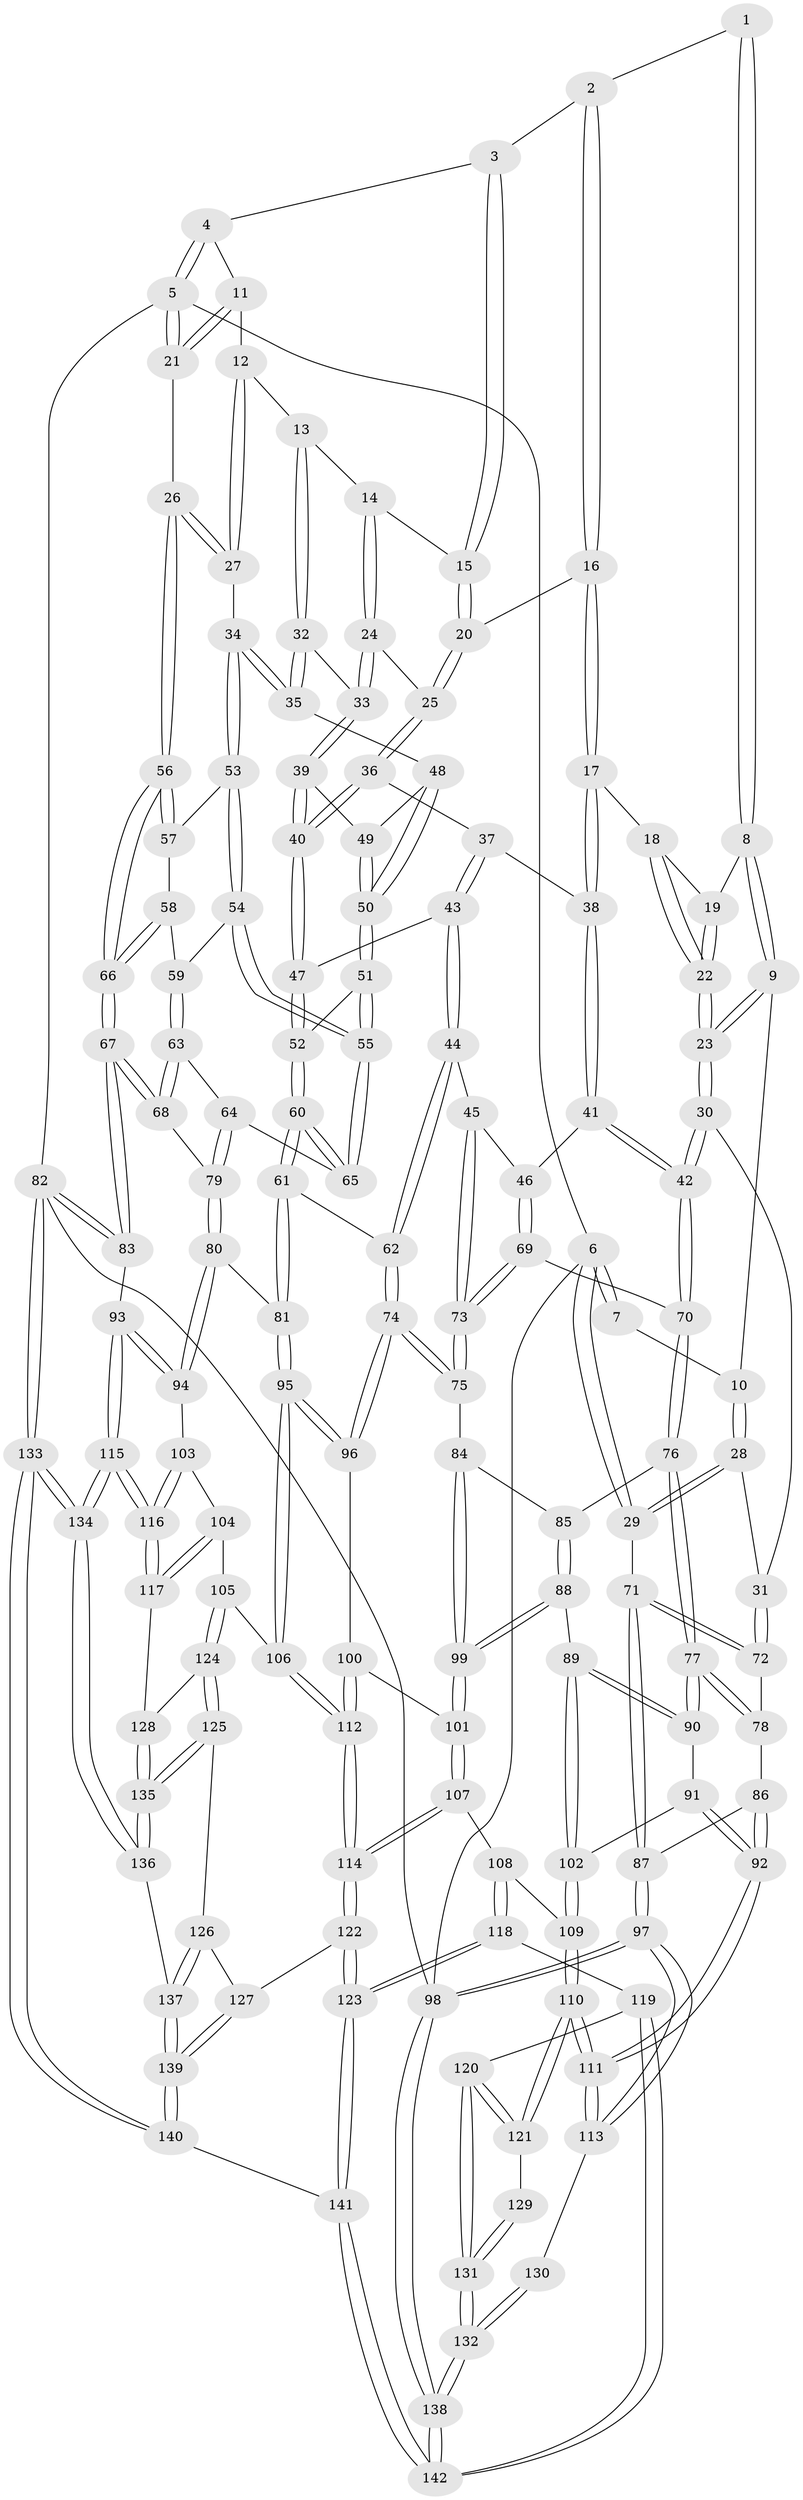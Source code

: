 // coarse degree distribution, {4: 0.30303030303030304, 7: 0.010101010101010102, 6: 0.1717171717171717, 3: 0.0707070707070707, 5: 0.43434343434343436, 9: 0.010101010101010102}
// Generated by graph-tools (version 1.1) at 2025/21/03/04/25 18:21:06]
// undirected, 142 vertices, 352 edges
graph export_dot {
graph [start="1"]
  node [color=gray90,style=filled];
  1 [pos="+0.36872281753878083+0"];
  2 [pos="+0.5328810440892999+0"];
  3 [pos="+0.6661431594124334+0"];
  4 [pos="+0.7808028048098901+0"];
  5 [pos="+1+0"];
  6 [pos="+0+0"];
  7 [pos="+0.001734045627237763+0"];
  8 [pos="+0.30459937559926803+0.04322838738201316"];
  9 [pos="+0.20180026259437375+0.0859991288864977"];
  10 [pos="+0.15570544931723335+0.08627950297299991"];
  11 [pos="+0.8775006299354051+0.05836565750394072"];
  12 [pos="+0.8544190418071144+0.10841818490874032"];
  13 [pos="+0.8490959084288545+0.10995434605652935"];
  14 [pos="+0.7567962895394753+0.06650709843118673"];
  15 [pos="+0.7086663797990996+0"];
  16 [pos="+0.4963448842182397+0.08100197732171985"];
  17 [pos="+0.48188387085342704+0.10820417277671132"];
  18 [pos="+0.4758628987905863+0.10970601242443165"];
  19 [pos="+0.31257379951854597+0.05686091152017886"];
  20 [pos="+0.6330187895624518+0.1299352328493342"];
  21 [pos="+1+0"];
  22 [pos="+0.3293807975551921+0.19314202221666427"];
  23 [pos="+0.31924184276776213+0.21102924769045392"];
  24 [pos="+0.7264093646130759+0.15667466579006192"];
  25 [pos="+0.6407499244669175+0.1518196980119231"];
  26 [pos="+1+0.06623856951245885"];
  27 [pos="+0.9562006741560674+0.14911700723161253"];
  28 [pos="+0.1481390911678979+0.10003956122552667"];
  29 [pos="+0+0.08713184986265234"];
  30 [pos="+0.29623599046720467+0.30474817060599435"];
  31 [pos="+0.12373295592427043+0.279831329363514"];
  32 [pos="+0.8211557240012399+0.19469365711197698"];
  33 [pos="+0.7438793673197179+0.19946761478857114"];
  34 [pos="+0.8804008392199851+0.2677315743805725"];
  35 [pos="+0.862484224841698+0.2583435925186626"];
  36 [pos="+0.6356108945951306+0.1664682102130466"];
  37 [pos="+0.5918475274265627+0.20447969544075364"];
  38 [pos="+0.5010045284834044+0.1697324789567236"];
  39 [pos="+0.7161826250912084+0.25261990618936664"];
  40 [pos="+0.6985733957094217+0.2599918490670106"];
  41 [pos="+0.46619600968903613+0.31316228090685283"];
  42 [pos="+0.3157974593233238+0.32534006126558684"];
  43 [pos="+0.6133067095294172+0.31701713704890566"];
  44 [pos="+0.5609564041763204+0.34074402088055017"];
  45 [pos="+0.5252898794335544+0.3463927517409677"];
  46 [pos="+0.47182196156186623+0.3164136209606648"];
  47 [pos="+0.6392705991747549+0.31767442199875157"];
  48 [pos="+0.8202438901457244+0.2725267930772943"];
  49 [pos="+0.7506171713223352+0.27468371228425287"];
  50 [pos="+0.7760615558194286+0.3510953054687888"];
  51 [pos="+0.7773183044300779+0.3722499132992069"];
  52 [pos="+0.6844098244711296+0.3662205949386192"];
  53 [pos="+0.8841694280205584+0.27436043184465786"];
  54 [pos="+0.8519709087131622+0.3515714301178573"];
  55 [pos="+0.7875589834535122+0.380145005743133"];
  56 [pos="+1+0.3218312534736349"];
  57 [pos="+0.8876516333202821+0.2757957680112798"];
  58 [pos="+0.9445973888700648+0.38252860950692874"];
  59 [pos="+0.8815235249627864+0.38422230530491985"];
  60 [pos="+0.6808081086958118+0.4861688489023496"];
  61 [pos="+0.6761548415049172+0.4964125201579565"];
  62 [pos="+0.6485864399155841+0.49868614495526614"];
  63 [pos="+0.877824490730328+0.42635652715253947"];
  64 [pos="+0.8024309938297134+0.434177989906843"];
  65 [pos="+0.7918224640812431+0.42076876085995973"];
  66 [pos="+1+0.49556956047070216"];
  67 [pos="+1+0.5068526165282956"];
  68 [pos="+0.8986435191609572+0.4535060513469227"];
  69 [pos="+0.43698232532104375+0.4550954903030244"];
  70 [pos="+0.31601382715223036+0.39438283000153546"];
  71 [pos="+0+0.3282571874334315"];
  72 [pos="+0.055230632195856846+0.3110935466801065"];
  73 [pos="+0.5089636976674771+0.4960248725469877"];
  74 [pos="+0.5496104544806625+0.5430173171572997"];
  75 [pos="+0.5147298029004143+0.5250547303170501"];
  76 [pos="+0.3009397066098753+0.46506513774639807"];
  77 [pos="+0.2591242750237913+0.5021430224769653"];
  78 [pos="+0.153841024411157+0.48765737282278626"];
  79 [pos="+0.8230558030410763+0.5154232034489253"];
  80 [pos="+0.8138588418890533+0.5701814717355218"];
  81 [pos="+0.7196615917432864+0.5431216892478137"];
  82 [pos="+1+1"];
  83 [pos="+1+0.5792766553063892"];
  84 [pos="+0.4445906077907958+0.557559199816828"];
  85 [pos="+0.3149812962916824+0.47767380938140463"];
  86 [pos="+0.1226981523750513+0.5278868663714164"];
  87 [pos="+0+0.4943224210089176"];
  88 [pos="+0.35850479316145034+0.6325396401299545"];
  89 [pos="+0.33187445991600334+0.637170173431358"];
  90 [pos="+0.2560578087163967+0.5209087848329704"];
  91 [pos="+0.22034598525597224+0.5959040579914221"];
  92 [pos="+0.12824424947265076+0.6774612779392986"];
  93 [pos="+0.9270141095418186+0.6517499046644641"];
  94 [pos="+0.8583679699331311+0.629423733387377"];
  95 [pos="+0.6238524545146504+0.7090215324261593"];
  96 [pos="+0.5528053536038341+0.55363152243968"];
  97 [pos="+0+0.6847283332247529"];
  98 [pos="+0+1"];
  99 [pos="+0.4066348218728496+0.6386052652626512"];
  100 [pos="+0.47397234181570214+0.6808721959727547"];
  101 [pos="+0.4195741723502807+0.6683833173028754"];
  102 [pos="+0.30815880315775573+0.6542852714084822"];
  103 [pos="+0.7670156769837496+0.6889322738089433"];
  104 [pos="+0.6639627872986883+0.7164506822703777"];
  105 [pos="+0.625823927957141+0.715551720743307"];
  106 [pos="+0.6244106586943243+0.7147953207688192"];
  107 [pos="+0.3903646198871365+0.758432269736429"];
  108 [pos="+0.37727735161994075+0.7629355870816327"];
  109 [pos="+0.27401830300784413+0.7223640473347878"];
  110 [pos="+0.18120014771612444+0.7553930168562645"];
  111 [pos="+0.12081525976687306+0.6922957282426008"];
  112 [pos="+0.5778627689272074+0.7358827670413853"];
  113 [pos="+0+0.6881725508778621"];
  114 [pos="+0.498911919199469+0.8323141494556399"];
  115 [pos="+0.8729916334929145+0.8545585784793008"];
  116 [pos="+0.7972942318989243+0.8257648206095517"];
  117 [pos="+0.7751332677478732+0.8257139692089542"];
  118 [pos="+0.30951640500688243+0.8916426293351647"];
  119 [pos="+0.2458054653818364+0.8896120608772687"];
  120 [pos="+0.21274621292604456+0.869910312878401"];
  121 [pos="+0.1856859911835636+0.7872423269388562"];
  122 [pos="+0.4983776851193111+0.8476038241681182"];
  123 [pos="+0.39064589692633883+0.9416587637874314"];
  124 [pos="+0.6383194825335322+0.7568367922715633"];
  125 [pos="+0.6507612856899619+0.8677638540375242"];
  126 [pos="+0.6457824940381854+0.8722136090987116"];
  127 [pos="+0.5474626421063079+0.8976829101387311"];
  128 [pos="+0.7321129511936414+0.8506307788205508"];
  129 [pos="+0.06916776783920987+0.8496102502857076"];
  130 [pos="+0.05620647791843718+0.8410493989514084"];
  131 [pos="+0.06824045664720614+0.9797451979147231"];
  132 [pos="+0+1"];
  133 [pos="+1+1"];
  134 [pos="+1+1"];
  135 [pos="+0.707371357897666+0.8845670849942701"];
  136 [pos="+0.7377058692080903+0.9661341170186413"];
  137 [pos="+0.6440118529652492+0.9435664944339403"];
  138 [pos="+0+1"];
  139 [pos="+0.5709700287370609+0.9818722716821249"];
  140 [pos="+0.5354431821669696+1"];
  141 [pos="+0.4456023322269095+1"];
  142 [pos="+0.2373024217496923+1"];
  1 -- 2;
  1 -- 8;
  1 -- 8;
  2 -- 3;
  2 -- 16;
  2 -- 16;
  3 -- 4;
  3 -- 15;
  3 -- 15;
  4 -- 5;
  4 -- 5;
  4 -- 11;
  5 -- 6;
  5 -- 21;
  5 -- 21;
  5 -- 82;
  6 -- 7;
  6 -- 7;
  6 -- 29;
  6 -- 29;
  6 -- 98;
  7 -- 10;
  8 -- 9;
  8 -- 9;
  8 -- 19;
  9 -- 10;
  9 -- 23;
  9 -- 23;
  10 -- 28;
  10 -- 28;
  11 -- 12;
  11 -- 21;
  11 -- 21;
  12 -- 13;
  12 -- 27;
  12 -- 27;
  13 -- 14;
  13 -- 32;
  13 -- 32;
  14 -- 15;
  14 -- 24;
  14 -- 24;
  15 -- 20;
  15 -- 20;
  16 -- 17;
  16 -- 17;
  16 -- 20;
  17 -- 18;
  17 -- 38;
  17 -- 38;
  18 -- 19;
  18 -- 22;
  18 -- 22;
  19 -- 22;
  19 -- 22;
  20 -- 25;
  20 -- 25;
  21 -- 26;
  22 -- 23;
  22 -- 23;
  23 -- 30;
  23 -- 30;
  24 -- 25;
  24 -- 33;
  24 -- 33;
  25 -- 36;
  25 -- 36;
  26 -- 27;
  26 -- 27;
  26 -- 56;
  26 -- 56;
  27 -- 34;
  28 -- 29;
  28 -- 29;
  28 -- 31;
  29 -- 71;
  30 -- 31;
  30 -- 42;
  30 -- 42;
  31 -- 72;
  31 -- 72;
  32 -- 33;
  32 -- 35;
  32 -- 35;
  33 -- 39;
  33 -- 39;
  34 -- 35;
  34 -- 35;
  34 -- 53;
  34 -- 53;
  35 -- 48;
  36 -- 37;
  36 -- 40;
  36 -- 40;
  37 -- 38;
  37 -- 43;
  37 -- 43;
  38 -- 41;
  38 -- 41;
  39 -- 40;
  39 -- 40;
  39 -- 49;
  40 -- 47;
  40 -- 47;
  41 -- 42;
  41 -- 42;
  41 -- 46;
  42 -- 70;
  42 -- 70;
  43 -- 44;
  43 -- 44;
  43 -- 47;
  44 -- 45;
  44 -- 62;
  44 -- 62;
  45 -- 46;
  45 -- 73;
  45 -- 73;
  46 -- 69;
  46 -- 69;
  47 -- 52;
  47 -- 52;
  48 -- 49;
  48 -- 50;
  48 -- 50;
  49 -- 50;
  49 -- 50;
  50 -- 51;
  50 -- 51;
  51 -- 52;
  51 -- 55;
  51 -- 55;
  52 -- 60;
  52 -- 60;
  53 -- 54;
  53 -- 54;
  53 -- 57;
  54 -- 55;
  54 -- 55;
  54 -- 59;
  55 -- 65;
  55 -- 65;
  56 -- 57;
  56 -- 57;
  56 -- 66;
  56 -- 66;
  57 -- 58;
  58 -- 59;
  58 -- 66;
  58 -- 66;
  59 -- 63;
  59 -- 63;
  60 -- 61;
  60 -- 61;
  60 -- 65;
  60 -- 65;
  61 -- 62;
  61 -- 81;
  61 -- 81;
  62 -- 74;
  62 -- 74;
  63 -- 64;
  63 -- 68;
  63 -- 68;
  64 -- 65;
  64 -- 79;
  64 -- 79;
  66 -- 67;
  66 -- 67;
  67 -- 68;
  67 -- 68;
  67 -- 83;
  67 -- 83;
  68 -- 79;
  69 -- 70;
  69 -- 73;
  69 -- 73;
  70 -- 76;
  70 -- 76;
  71 -- 72;
  71 -- 72;
  71 -- 87;
  71 -- 87;
  72 -- 78;
  73 -- 75;
  73 -- 75;
  74 -- 75;
  74 -- 75;
  74 -- 96;
  74 -- 96;
  75 -- 84;
  76 -- 77;
  76 -- 77;
  76 -- 85;
  77 -- 78;
  77 -- 78;
  77 -- 90;
  77 -- 90;
  78 -- 86;
  79 -- 80;
  79 -- 80;
  80 -- 81;
  80 -- 94;
  80 -- 94;
  81 -- 95;
  81 -- 95;
  82 -- 83;
  82 -- 83;
  82 -- 133;
  82 -- 133;
  82 -- 98;
  83 -- 93;
  84 -- 85;
  84 -- 99;
  84 -- 99;
  85 -- 88;
  85 -- 88;
  86 -- 87;
  86 -- 92;
  86 -- 92;
  87 -- 97;
  87 -- 97;
  88 -- 89;
  88 -- 99;
  88 -- 99;
  89 -- 90;
  89 -- 90;
  89 -- 102;
  89 -- 102;
  90 -- 91;
  91 -- 92;
  91 -- 92;
  91 -- 102;
  92 -- 111;
  92 -- 111;
  93 -- 94;
  93 -- 94;
  93 -- 115;
  93 -- 115;
  94 -- 103;
  95 -- 96;
  95 -- 96;
  95 -- 106;
  95 -- 106;
  96 -- 100;
  97 -- 98;
  97 -- 98;
  97 -- 113;
  97 -- 113;
  98 -- 138;
  98 -- 138;
  99 -- 101;
  99 -- 101;
  100 -- 101;
  100 -- 112;
  100 -- 112;
  101 -- 107;
  101 -- 107;
  102 -- 109;
  102 -- 109;
  103 -- 104;
  103 -- 116;
  103 -- 116;
  104 -- 105;
  104 -- 117;
  104 -- 117;
  105 -- 106;
  105 -- 124;
  105 -- 124;
  106 -- 112;
  106 -- 112;
  107 -- 108;
  107 -- 114;
  107 -- 114;
  108 -- 109;
  108 -- 118;
  108 -- 118;
  109 -- 110;
  109 -- 110;
  110 -- 111;
  110 -- 111;
  110 -- 121;
  110 -- 121;
  111 -- 113;
  111 -- 113;
  112 -- 114;
  112 -- 114;
  113 -- 130;
  114 -- 122;
  114 -- 122;
  115 -- 116;
  115 -- 116;
  115 -- 134;
  115 -- 134;
  116 -- 117;
  116 -- 117;
  117 -- 128;
  118 -- 119;
  118 -- 123;
  118 -- 123;
  119 -- 120;
  119 -- 142;
  119 -- 142;
  120 -- 121;
  120 -- 121;
  120 -- 131;
  120 -- 131;
  121 -- 129;
  122 -- 123;
  122 -- 123;
  122 -- 127;
  123 -- 141;
  123 -- 141;
  124 -- 125;
  124 -- 125;
  124 -- 128;
  125 -- 126;
  125 -- 135;
  125 -- 135;
  126 -- 127;
  126 -- 137;
  126 -- 137;
  127 -- 139;
  127 -- 139;
  128 -- 135;
  128 -- 135;
  129 -- 131;
  129 -- 131;
  130 -- 132;
  130 -- 132;
  131 -- 132;
  131 -- 132;
  132 -- 138;
  132 -- 138;
  133 -- 134;
  133 -- 134;
  133 -- 140;
  133 -- 140;
  134 -- 136;
  134 -- 136;
  135 -- 136;
  135 -- 136;
  136 -- 137;
  137 -- 139;
  137 -- 139;
  138 -- 142;
  138 -- 142;
  139 -- 140;
  139 -- 140;
  140 -- 141;
  141 -- 142;
  141 -- 142;
}
